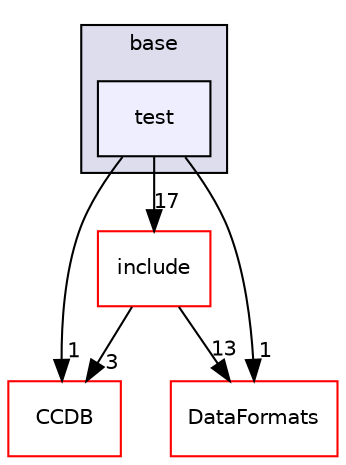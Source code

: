digraph "/home/travis/build/AliceO2Group/AliceO2/Detectors/TPC/base/test" {
  bgcolor=transparent;
  compound=true
  node [ fontsize="10", fontname="Helvetica"];
  edge [ labelfontsize="10", labelfontname="Helvetica"];
  subgraph clusterdir_677b030cc750909e4cd27413873678d8 {
    graph [ bgcolor="#ddddee", pencolor="black", label="base" fontname="Helvetica", fontsize="10", URL="dir_677b030cc750909e4cd27413873678d8.html"]
  dir_1a7fbcdc62c8ea7270ef7614154c8eb7 [shape=box, label="test", style="filled", fillcolor="#eeeeff", pencolor="black", URL="dir_1a7fbcdc62c8ea7270ef7614154c8eb7.html"];
  }
  dir_8878d5c3559bc3ebfb711a18a96e91b8 [shape=box label="include" color="red" URL="dir_8878d5c3559bc3ebfb711a18a96e91b8.html"];
  dir_6af676bf18881990e4083e191d0e63e0 [shape=box label="CCDB" color="red" URL="dir_6af676bf18881990e4083e191d0e63e0.html"];
  dir_2171f7ec022c5423887b07c69b2f5b48 [shape=box label="DataFormats" color="red" URL="dir_2171f7ec022c5423887b07c69b2f5b48.html"];
  dir_8878d5c3559bc3ebfb711a18a96e91b8->dir_6af676bf18881990e4083e191d0e63e0 [headlabel="3", labeldistance=1.5 headhref="dir_000235_000004.html"];
  dir_8878d5c3559bc3ebfb711a18a96e91b8->dir_2171f7ec022c5423887b07c69b2f5b48 [headlabel="13", labeldistance=1.5 headhref="dir_000235_000055.html"];
  dir_1a7fbcdc62c8ea7270ef7614154c8eb7->dir_8878d5c3559bc3ebfb711a18a96e91b8 [headlabel="17", labeldistance=1.5 headhref="dir_000372_000235.html"];
  dir_1a7fbcdc62c8ea7270ef7614154c8eb7->dir_6af676bf18881990e4083e191d0e63e0 [headlabel="1", labeldistance=1.5 headhref="dir_000372_000004.html"];
  dir_1a7fbcdc62c8ea7270ef7614154c8eb7->dir_2171f7ec022c5423887b07c69b2f5b48 [headlabel="1", labeldistance=1.5 headhref="dir_000372_000055.html"];
}
